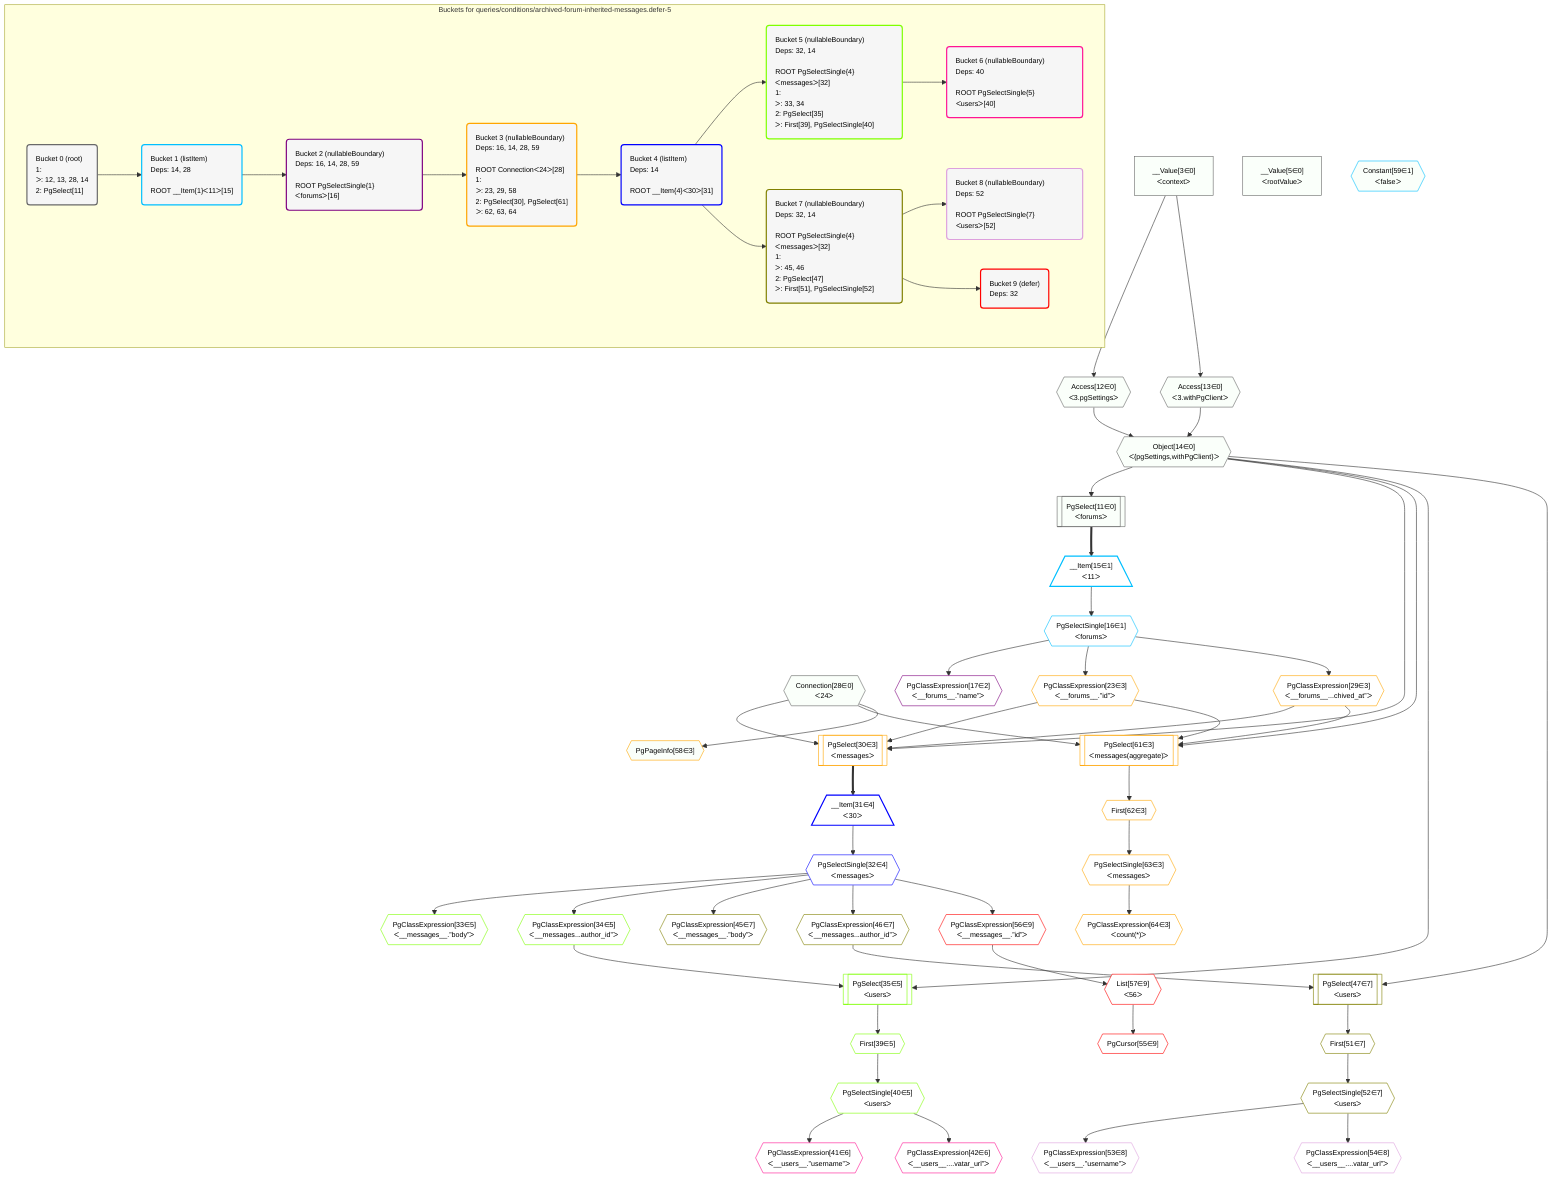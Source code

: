 %%{init: {'themeVariables': { 'fontSize': '12px'}}}%%
graph TD
    classDef path fill:#eee,stroke:#000,color:#000
    classDef plan fill:#fff,stroke-width:1px,color:#000
    classDef itemplan fill:#fff,stroke-width:2px,color:#000
    classDef unbatchedplan fill:#dff,stroke-width:1px,color:#000
    classDef sideeffectplan fill:#fcc,stroke-width:2px,color:#000
    classDef bucket fill:#f6f6f6,color:#000,stroke-width:2px,text-align:left


    %% plan dependencies
    Object14{{"Object[14∈0]<br />ᐸ{pgSettings,withPgClient}ᐳ"}}:::plan
    Access12{{"Access[12∈0]<br />ᐸ3.pgSettingsᐳ"}}:::plan
    Access13{{"Access[13∈0]<br />ᐸ3.withPgClientᐳ"}}:::plan
    Access12 & Access13 --> Object14
    PgSelect11[["PgSelect[11∈0]<br />ᐸforumsᐳ"]]:::plan
    Object14 --> PgSelect11
    __Value3["__Value[3∈0]<br />ᐸcontextᐳ"]:::plan
    __Value3 --> Access12
    __Value3 --> Access13
    __Value5["__Value[5∈0]<br />ᐸrootValueᐳ"]:::plan
    Connection28{{"Connection[28∈0]<br />ᐸ24ᐳ"}}:::plan
    __Item15[/"__Item[15∈1]<br />ᐸ11ᐳ"\]:::itemplan
    PgSelect11 ==> __Item15
    PgSelectSingle16{{"PgSelectSingle[16∈1]<br />ᐸforumsᐳ"}}:::plan
    __Item15 --> PgSelectSingle16
    Constant59{{"Constant[59∈1]<br />ᐸfalseᐳ"}}:::plan
    PgClassExpression17{{"PgClassExpression[17∈2]<br />ᐸ__forums__.”name”ᐳ"}}:::plan
    PgSelectSingle16 --> PgClassExpression17
    PgSelect30[["PgSelect[30∈3]<br />ᐸmessagesᐳ"]]:::plan
    PgClassExpression23{{"PgClassExpression[23∈3]<br />ᐸ__forums__.”id”ᐳ"}}:::plan
    PgClassExpression29{{"PgClassExpression[29∈3]<br />ᐸ__forums__...chived_at”ᐳ"}}:::plan
    Object14 & PgClassExpression23 & PgClassExpression29 & Connection28 --> PgSelect30
    PgSelect61[["PgSelect[61∈3]<br />ᐸmessages(aggregate)ᐳ"]]:::plan
    Object14 & PgClassExpression23 & PgClassExpression29 & Connection28 --> PgSelect61
    PgSelectSingle16 --> PgClassExpression23
    PgSelectSingle16 --> PgClassExpression29
    PgPageInfo58{{"PgPageInfo[58∈3]"}}:::plan
    Connection28 --> PgPageInfo58
    First62{{"First[62∈3]"}}:::plan
    PgSelect61 --> First62
    PgSelectSingle63{{"PgSelectSingle[63∈3]<br />ᐸmessagesᐳ"}}:::plan
    First62 --> PgSelectSingle63
    PgClassExpression64{{"PgClassExpression[64∈3]<br />ᐸcount(*)ᐳ"}}:::plan
    PgSelectSingle63 --> PgClassExpression64
    __Item31[/"__Item[31∈4]<br />ᐸ30ᐳ"\]:::itemplan
    PgSelect30 ==> __Item31
    PgSelectSingle32{{"PgSelectSingle[32∈4]<br />ᐸmessagesᐳ"}}:::plan
    __Item31 --> PgSelectSingle32
    PgSelect35[["PgSelect[35∈5]<br />ᐸusersᐳ"]]:::plan
    PgClassExpression34{{"PgClassExpression[34∈5]<br />ᐸ__messages...author_id”ᐳ"}}:::plan
    Object14 & PgClassExpression34 --> PgSelect35
    PgClassExpression33{{"PgClassExpression[33∈5]<br />ᐸ__messages__.”body”ᐳ"}}:::plan
    PgSelectSingle32 --> PgClassExpression33
    PgSelectSingle32 --> PgClassExpression34
    First39{{"First[39∈5]"}}:::plan
    PgSelect35 --> First39
    PgSelectSingle40{{"PgSelectSingle[40∈5]<br />ᐸusersᐳ"}}:::plan
    First39 --> PgSelectSingle40
    PgClassExpression41{{"PgClassExpression[41∈6]<br />ᐸ__users__.”username”ᐳ"}}:::plan
    PgSelectSingle40 --> PgClassExpression41
    PgClassExpression42{{"PgClassExpression[42∈6]<br />ᐸ__users__....vatar_url”ᐳ"}}:::plan
    PgSelectSingle40 --> PgClassExpression42
    PgSelect47[["PgSelect[47∈7]<br />ᐸusersᐳ"]]:::plan
    PgClassExpression46{{"PgClassExpression[46∈7]<br />ᐸ__messages...author_id”ᐳ"}}:::plan
    Object14 & PgClassExpression46 --> PgSelect47
    PgClassExpression45{{"PgClassExpression[45∈7]<br />ᐸ__messages__.”body”ᐳ"}}:::plan
    PgSelectSingle32 --> PgClassExpression45
    PgSelectSingle32 --> PgClassExpression46
    First51{{"First[51∈7]"}}:::plan
    PgSelect47 --> First51
    PgSelectSingle52{{"PgSelectSingle[52∈7]<br />ᐸusersᐳ"}}:::plan
    First51 --> PgSelectSingle52
    PgClassExpression53{{"PgClassExpression[53∈8]<br />ᐸ__users__.”username”ᐳ"}}:::plan
    PgSelectSingle52 --> PgClassExpression53
    PgClassExpression54{{"PgClassExpression[54∈8]<br />ᐸ__users__....vatar_url”ᐳ"}}:::plan
    PgSelectSingle52 --> PgClassExpression54
    PgCursor55{{"PgCursor[55∈9]"}}:::plan
    List57{{"List[57∈9]<br />ᐸ56ᐳ"}}:::plan
    List57 --> PgCursor55
    PgClassExpression56{{"PgClassExpression[56∈9]<br />ᐸ__messages__.”id”ᐳ"}}:::plan
    PgSelectSingle32 --> PgClassExpression56
    PgClassExpression56 --> List57

    %% define steps

    subgraph "Buckets for queries/conditions/archived-forum-inherited-messages.defer-5"
    Bucket0("Bucket 0 (root)<br />1: <br />ᐳ: 12, 13, 28, 14<br />2: PgSelect[11]"):::bucket
    classDef bucket0 stroke:#696969
    class Bucket0,__Value3,__Value5,PgSelect11,Access12,Access13,Object14,Connection28 bucket0
    Bucket1("Bucket 1 (listItem)<br />Deps: 14, 28<br /><br />ROOT __Item{1}ᐸ11ᐳ[15]"):::bucket
    classDef bucket1 stroke:#00bfff
    class Bucket1,__Item15,PgSelectSingle16,Constant59 bucket1
    Bucket2("Bucket 2 (nullableBoundary)<br />Deps: 16, 14, 28, 59<br /><br />ROOT PgSelectSingle{1}ᐸforumsᐳ[16]"):::bucket
    classDef bucket2 stroke:#7f007f
    class Bucket2,PgClassExpression17 bucket2
    Bucket3("Bucket 3 (nullableBoundary)<br />Deps: 16, 14, 28, 59<br /><br />ROOT Connectionᐸ24ᐳ[28]<br />1: <br />ᐳ: 23, 29, 58<br />2: PgSelect[30], PgSelect[61]<br />ᐳ: 62, 63, 64"):::bucket
    classDef bucket3 stroke:#ffa500
    class Bucket3,PgClassExpression23,PgClassExpression29,PgSelect30,PgPageInfo58,PgSelect61,First62,PgSelectSingle63,PgClassExpression64 bucket3
    Bucket4("Bucket 4 (listItem)<br />Deps: 14<br /><br />ROOT __Item{4}ᐸ30ᐳ[31]"):::bucket
    classDef bucket4 stroke:#0000ff
    class Bucket4,__Item31,PgSelectSingle32 bucket4
    Bucket5("Bucket 5 (nullableBoundary)<br />Deps: 32, 14<br /><br />ROOT PgSelectSingle{4}ᐸmessagesᐳ[32]<br />1: <br />ᐳ: 33, 34<br />2: PgSelect[35]<br />ᐳ: First[39], PgSelectSingle[40]"):::bucket
    classDef bucket5 stroke:#7fff00
    class Bucket5,PgClassExpression33,PgClassExpression34,PgSelect35,First39,PgSelectSingle40 bucket5
    Bucket6("Bucket 6 (nullableBoundary)<br />Deps: 40<br /><br />ROOT PgSelectSingle{5}ᐸusersᐳ[40]"):::bucket
    classDef bucket6 stroke:#ff1493
    class Bucket6,PgClassExpression41,PgClassExpression42 bucket6
    Bucket7("Bucket 7 (nullableBoundary)<br />Deps: 32, 14<br /><br />ROOT PgSelectSingle{4}ᐸmessagesᐳ[32]<br />1: <br />ᐳ: 45, 46<br />2: PgSelect[47]<br />ᐳ: First[51], PgSelectSingle[52]"):::bucket
    classDef bucket7 stroke:#808000
    class Bucket7,PgClassExpression45,PgClassExpression46,PgSelect47,First51,PgSelectSingle52 bucket7
    Bucket8("Bucket 8 (nullableBoundary)<br />Deps: 52<br /><br />ROOT PgSelectSingle{7}ᐸusersᐳ[52]"):::bucket
    classDef bucket8 stroke:#dda0dd
    class Bucket8,PgClassExpression53,PgClassExpression54 bucket8
    Bucket9("Bucket 9 (defer)<br />Deps: 32"):::bucket
    classDef bucket9 stroke:#ff0000
    class Bucket9,PgCursor55,PgClassExpression56,List57 bucket9
    Bucket0 --> Bucket1
    Bucket1 --> Bucket2
    Bucket2 --> Bucket3
    Bucket3 --> Bucket4
    Bucket4 --> Bucket5 & Bucket7
    Bucket5 --> Bucket6
    Bucket7 --> Bucket8 & Bucket9
    classDef unary fill:#fafffa,borderWidth:8px
    class Object14,PgSelect11,Access12,Access13,__Value3,__Value5,Connection28,Constant59,PgPageInfo58 unary
    end